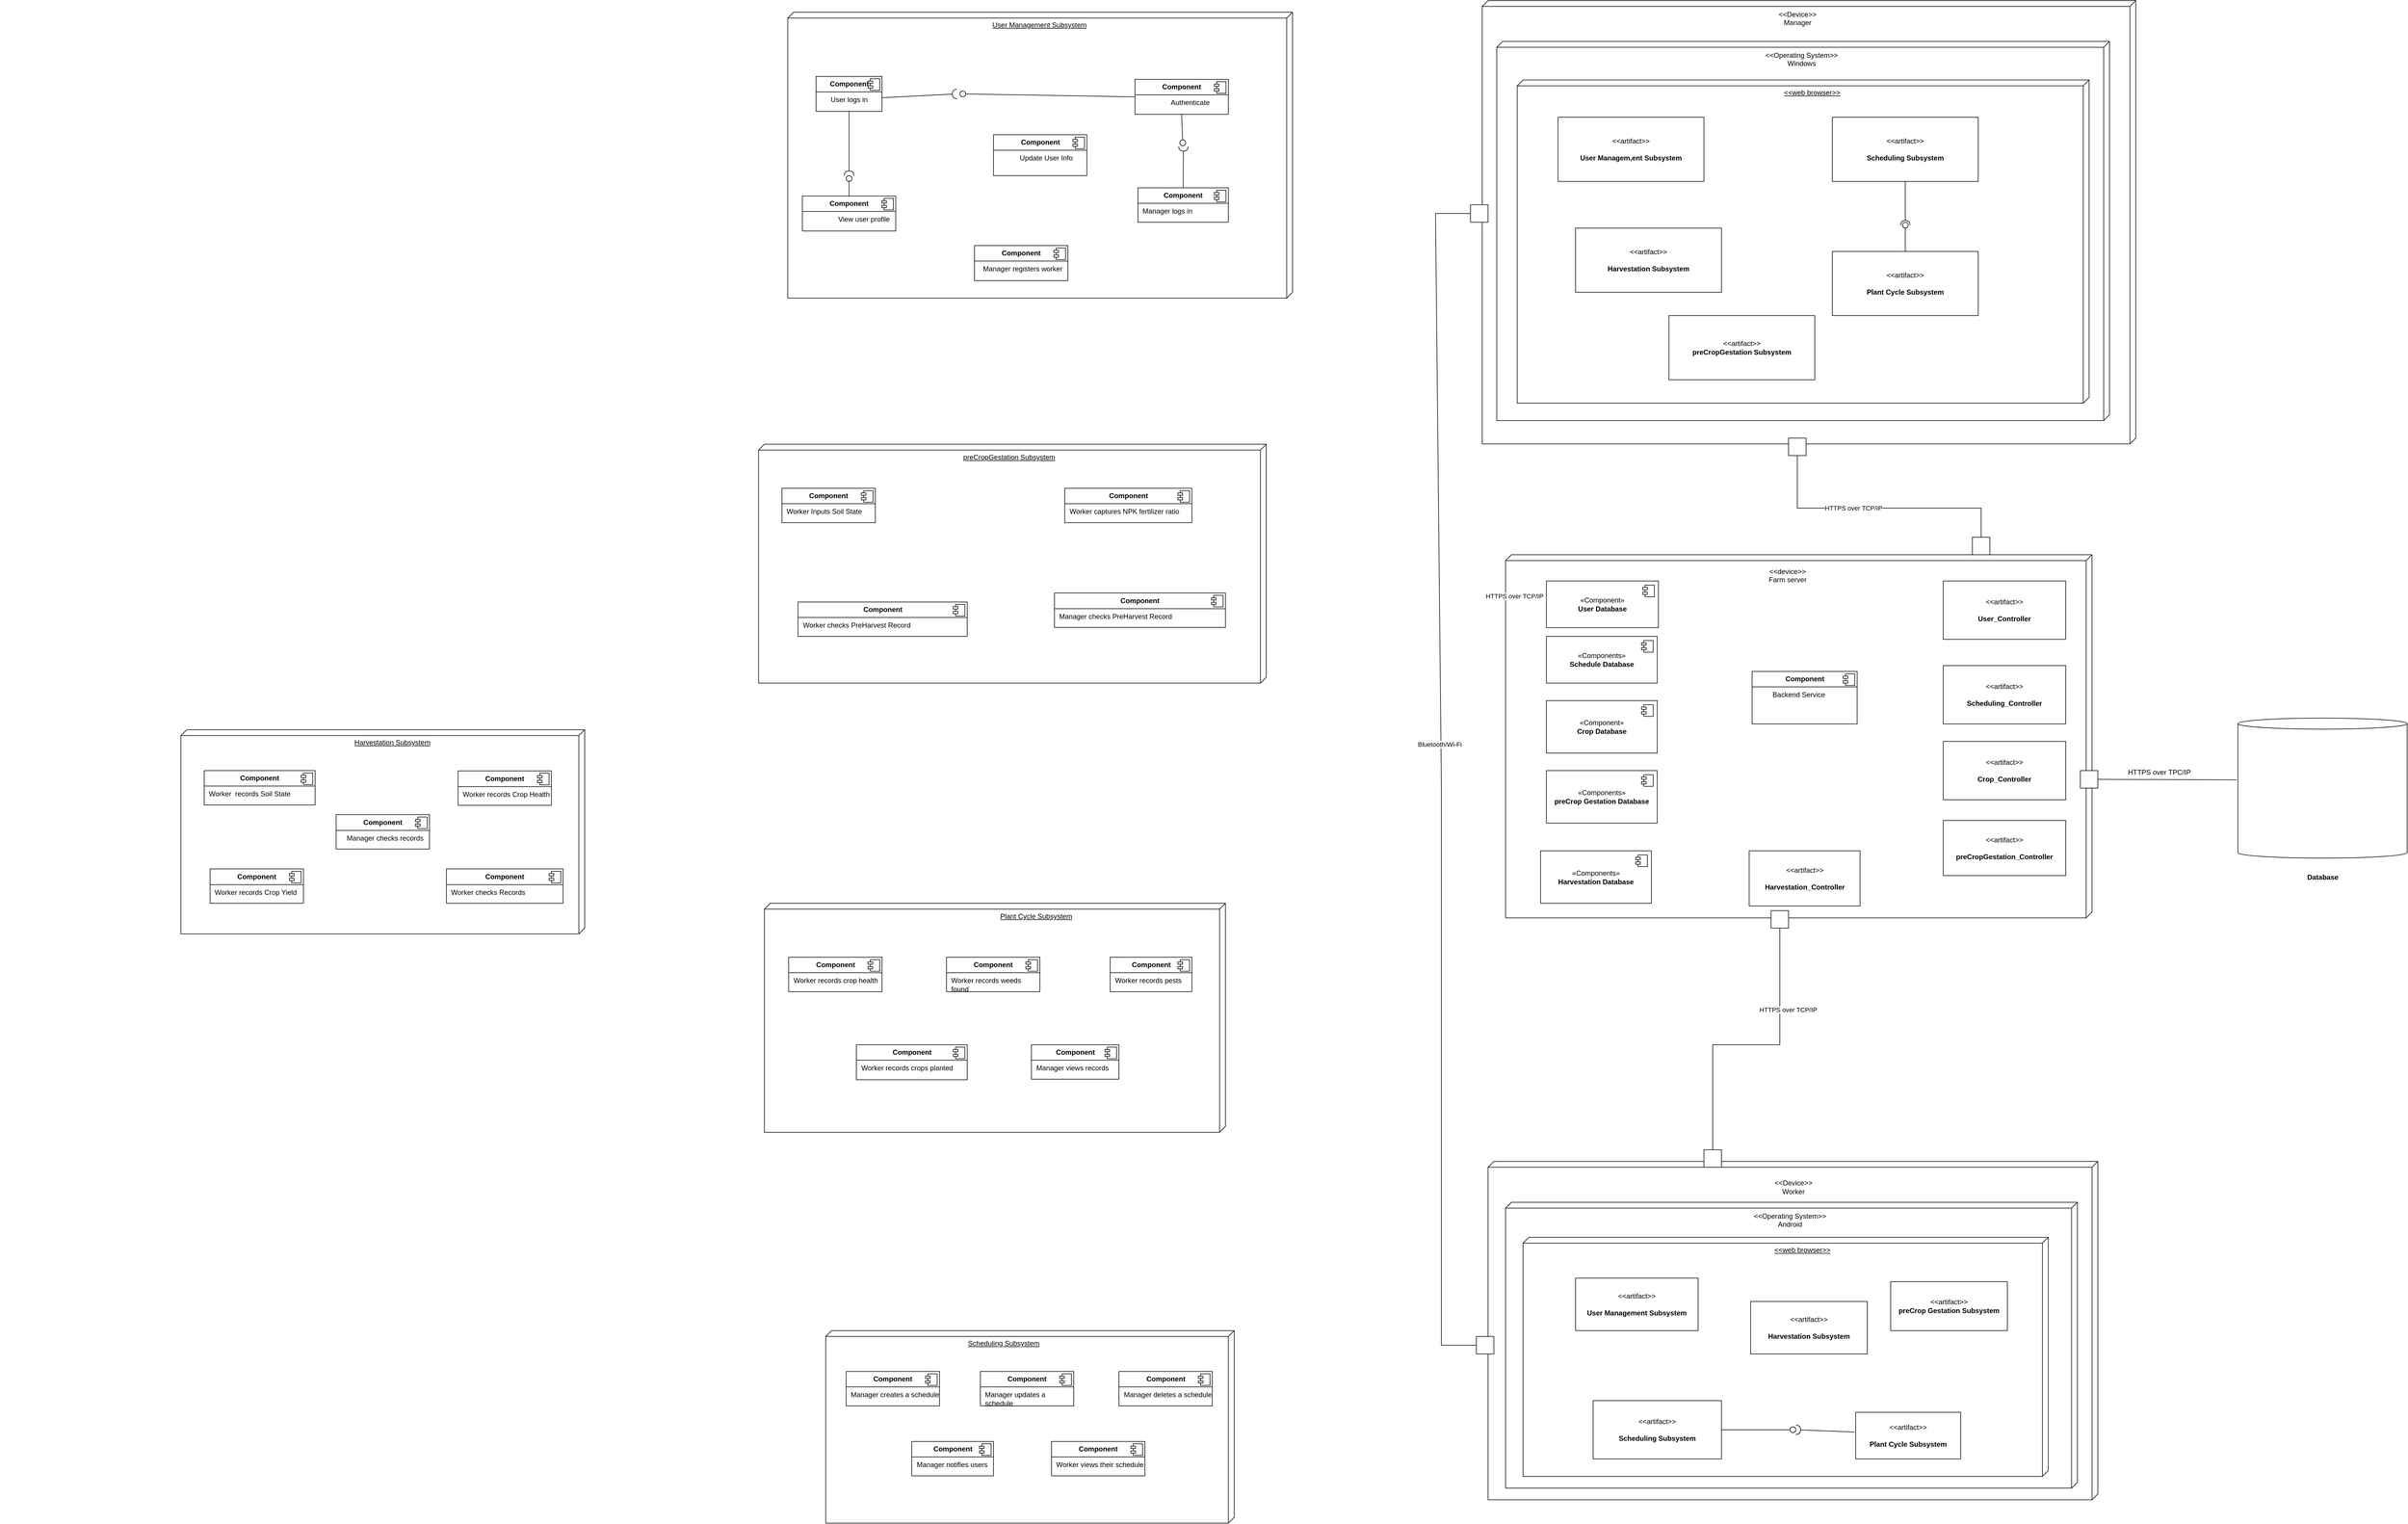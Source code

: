 <mxfile version="27.0.6">
  <diagram name="Page-1" id="8EAtuuFN8qFxOkvctxhg">
    <mxGraphModel dx="1723" dy="1732" grid="1" gridSize="10" guides="1" tooltips="1" connect="1" arrows="1" fold="1" page="1" pageScale="1" pageWidth="827" pageHeight="1169" math="0" shadow="0">
      <root>
        <mxCell id="0" />
        <mxCell id="1" parent="0" />
        <mxCell id="6KfqUc2jtIFRs5x4OwVa-10" value="" style="verticalAlign=top;align=left;spacingTop=8;spacingLeft=2;spacingRight=12;shape=cube;size=10;direction=south;fontStyle=4;html=1;whiteSpace=wrap;" parent="1" vertex="1">
          <mxGeometry x="2770" y="640" width="1005" height="622.5" as="geometry" />
        </mxCell>
        <mxCell id="6KfqUc2jtIFRs5x4OwVa-12" value="" style="verticalAlign=top;align=left;shape=cube;size=10;direction=south;fontStyle=0;html=1;boundedLbl=1;spacingLeft=5;whiteSpace=wrap;" parent="1" vertex="1">
          <mxGeometry x="2740" y="1680" width="1045" height="580" as="geometry" />
        </mxCell>
        <mxCell id="6KfqUc2jtIFRs5x4OwVa-13" value="&amp;lt;&amp;lt;Operating System&amp;gt;&amp;gt;&lt;div&gt;Android&lt;/div&gt;" style="verticalAlign=top;align=center;shape=cube;size=10;direction=south;html=1;boundedLbl=1;spacingLeft=5;whiteSpace=wrap;" parent="6KfqUc2jtIFRs5x4OwVa-12" vertex="1">
          <mxGeometry width="980" height="490" relative="1" as="geometry">
            <mxPoint x="30" y="70" as="offset" />
          </mxGeometry>
        </mxCell>
        <mxCell id="6KfqUc2jtIFRs5x4OwVa-14" value="&amp;lt;&amp;lt;Device&amp;gt;&amp;gt;&lt;div&gt;Worker&lt;/div&gt;" style="text;html=1;align=center;verticalAlign=middle;resizable=0;points=[];autosize=1;strokeColor=none;fillColor=none;" parent="6KfqUc2jtIFRs5x4OwVa-12" vertex="1">
          <mxGeometry x="477.5" y="24.167" width="90" height="40" as="geometry" />
        </mxCell>
        <mxCell id="OrcsEcIXb9L-_ybgIJPj-8" value="&lt;span style=&quot;white-space: pre;&quot;&gt;&#x9;&lt;/span&gt;&lt;span style=&quot;white-space: pre;&quot;&gt;&#x9;&lt;/span&gt;&lt;span style=&quot;white-space: pre;&quot;&gt;&#x9;&lt;/span&gt;&lt;span style=&quot;white-space: pre;&quot;&gt;&#x9;&lt;/span&gt;&lt;span style=&quot;white-space: pre;&quot;&gt;&#x9;&lt;/span&gt;&lt;span style=&quot;white-space: pre;&quot;&gt;&#x9;&lt;/span&gt;&lt;span style=&quot;white-space: pre;&quot;&gt;&#x9;&lt;/span&gt;&lt;span style=&quot;white-space: pre;&quot;&gt;&#x9;&lt;/span&gt;&lt;span style=&quot;white-space: pre;&quot;&gt;&#x9;&lt;/span&gt;&lt;span style=&quot;white-space: pre;&quot;&gt;&#x9;&lt;/span&gt;&lt;span style=&quot;white-space: pre;&quot;&gt;&#x9;&lt;/span&gt;&lt;span style=&quot;white-space: pre;&quot;&gt;&#x9;&lt;/span&gt;&lt;span style=&quot;white-space: pre;&quot;&gt;&#x9;&lt;/span&gt;&lt;span style=&quot;white-space: pre;&quot;&gt;&#x9;&lt;/span&gt;&lt;span style=&quot;white-space: pre;&quot;&gt;&#x9;&lt;/span&gt;&lt;span style=&quot;white-space: pre;&quot;&gt;&#x9;&lt;/span&gt;&amp;lt;&amp;lt;web browser&amp;gt;&amp;gt;" style="verticalAlign=top;align=left;spacingTop=8;spacingLeft=2;spacingRight=12;shape=cube;size=10;direction=south;fontStyle=4;html=1;whiteSpace=wrap;" parent="6KfqUc2jtIFRs5x4OwVa-12" vertex="1">
          <mxGeometry x="60" y="130" width="900" height="410" as="geometry" />
        </mxCell>
        <mxCell id="OrcsEcIXb9L-_ybgIJPj-9" value="&amp;lt;&amp;lt;artifact&amp;gt;&amp;gt;&lt;br&gt;&lt;br&gt;&lt;b&gt;User Management Subsystem&lt;/b&gt;" style="html=1;align=center;verticalAlign=middle;dashed=0;whiteSpace=wrap;" parent="6KfqUc2jtIFRs5x4OwVa-12" vertex="1">
          <mxGeometry x="150" y="200" width="210" height="90" as="geometry" />
        </mxCell>
        <mxCell id="OrcsEcIXb9L-_ybgIJPj-13" value="&amp;lt;&amp;lt;artifact&amp;gt;&amp;gt;&lt;br&gt;&lt;br&gt;&lt;b&gt;Plant Cycle Subsystem&lt;/b&gt;" style="html=1;align=center;verticalAlign=middle;dashed=0;whiteSpace=wrap;" parent="6KfqUc2jtIFRs5x4OwVa-12" vertex="1">
          <mxGeometry x="630" y="430" width="180" height="80" as="geometry" />
        </mxCell>
        <mxCell id="OrcsEcIXb9L-_ybgIJPj-14" value="&amp;lt;&amp;lt;artifact&amp;gt;&amp;gt;&lt;br&gt;&lt;br&gt;&lt;b&gt;Scheduling Subsystem&lt;/b&gt;" style="html=1;align=center;verticalAlign=middle;dashed=0;whiteSpace=wrap;" parent="6KfqUc2jtIFRs5x4OwVa-12" vertex="1">
          <mxGeometry x="180" y="410" width="220" height="100" as="geometry" />
        </mxCell>
        <mxCell id="oytD9x-hvFilYK9OB1zf-23" value="&amp;lt;&amp;lt;artifact&amp;gt;&amp;gt;&lt;br&gt;&lt;br&gt;&lt;b&gt;Harvestation Subsystem&lt;/b&gt;" style="html=1;align=center;verticalAlign=middle;dashed=0;whiteSpace=wrap;" parent="6KfqUc2jtIFRs5x4OwVa-12" vertex="1">
          <mxGeometry x="450" y="240" width="200" height="90" as="geometry" />
        </mxCell>
        <mxCell id="oytD9x-hvFilYK9OB1zf-24" value="&amp;lt;&amp;lt;artifact&amp;gt;&amp;gt;&lt;br&gt;&lt;b&gt;preCrop Gestation Subsystem&lt;/b&gt;" style="html=1;align=center;verticalAlign=middle;dashed=0;whiteSpace=wrap;" parent="6KfqUc2jtIFRs5x4OwVa-12" vertex="1">
          <mxGeometry x="690" y="206" width="200" height="84" as="geometry" />
        </mxCell>
        <mxCell id="oytD9x-hvFilYK9OB1zf-63" value="" style="ellipse;whiteSpace=wrap;html=1;align=center;aspect=fixed;fillColor=none;strokeColor=none;resizable=0;perimeter=centerPerimeter;rotatable=0;allowArrows=0;points=[];outlineConnect=1;" parent="6KfqUc2jtIFRs5x4OwVa-12" vertex="1">
          <mxGeometry x="517.5" y="455" width="10" height="10" as="geometry" />
        </mxCell>
        <mxCell id="oytD9x-hvFilYK9OB1zf-62" value="" style="rounded=0;orthogonalLoop=1;jettySize=auto;html=1;endArrow=oval;endFill=0;sketch=0;sourcePerimeterSpacing=0;targetPerimeterSpacing=0;endSize=10;exitX=1;exitY=0.5;exitDx=0;exitDy=0;entryX=0.788;entryY=0.664;entryDx=0;entryDy=0;entryPerimeter=0;" parent="6KfqUc2jtIFRs5x4OwVa-12" source="OrcsEcIXb9L-_ybgIJPj-14" target="oytD9x-hvFilYK9OB1zf-63" edge="1">
          <mxGeometry relative="1" as="geometry">
            <mxPoint x="470" y="315" as="sourcePoint" />
          </mxGeometry>
        </mxCell>
        <mxCell id="oytD9x-hvFilYK9OB1zf-61" value="" style="rounded=0;orthogonalLoop=1;jettySize=auto;html=1;endArrow=halfCircle;endFill=0;endSize=6;strokeWidth=1;sketch=0;exitX=-0.012;exitY=0.423;exitDx=0;exitDy=0;exitPerimeter=0;" parent="6KfqUc2jtIFRs5x4OwVa-12" source="OrcsEcIXb9L-_ybgIJPj-13" edge="1">
          <mxGeometry relative="1" as="geometry">
            <mxPoint x="677.5" y="470" as="sourcePoint" />
            <mxPoint x="527.5" y="460" as="targetPoint" />
            <Array as="points">
              <mxPoint x="527.5" y="460" />
            </Array>
          </mxGeometry>
        </mxCell>
        <mxCell id="6KfqUc2jtIFRs5x4OwVa-32" value="" style="verticalAlign=top;align=left;shape=cube;size=10;direction=south;fontStyle=0;html=1;boundedLbl=1;spacingLeft=5;whiteSpace=wrap;" parent="1" vertex="1">
          <mxGeometry x="2730" y="-310" width="1120" height="760" as="geometry" />
        </mxCell>
        <mxCell id="6KfqUc2jtIFRs5x4OwVa-33" value="&amp;lt;&amp;lt;Operating System&amp;gt;&amp;gt;&lt;div&gt;Windows&lt;/div&gt;" style="verticalAlign=top;align=center;shape=cube;size=10;direction=south;html=1;boundedLbl=1;spacingLeft=5;whiteSpace=wrap;" parent="6KfqUc2jtIFRs5x4OwVa-32" vertex="1">
          <mxGeometry width="1050" height="650" relative="1" as="geometry">
            <mxPoint x="25" y="70" as="offset" />
          </mxGeometry>
        </mxCell>
        <mxCell id="OrcsEcIXb9L-_ybgIJPj-2" value="&lt;span style=&quot;white-space: pre;&quot;&gt;&#x9;&lt;/span&gt;&lt;span style=&quot;white-space: pre;&quot;&gt;&#x9;&lt;/span&gt;&lt;span style=&quot;white-space: pre;&quot;&gt;&#x9;&lt;/span&gt;&lt;span style=&quot;white-space: pre;&quot;&gt;&#x9;&lt;/span&gt;&lt;span style=&quot;white-space: pre;&quot;&gt;&#x9;&lt;/span&gt;&lt;span style=&quot;white-space: pre;&quot;&gt;&#x9;&lt;/span&gt;&lt;span style=&quot;white-space: pre;&quot;&gt;&#x9;&lt;/span&gt;&lt;span style=&quot;white-space: pre;&quot;&gt;&#x9;&lt;/span&gt;&lt;span style=&quot;white-space: pre;&quot;&gt;&#x9;&lt;/span&gt;&lt;span style=&quot;white-space: pre;&quot;&gt;&#x9;&lt;/span&gt;&lt;span style=&quot;white-space: pre;&quot;&gt;&#x9;&lt;/span&gt;&lt;span style=&quot;white-space: pre;&quot;&gt;&#x9;&lt;/span&gt;&lt;span style=&quot;white-space: pre;&quot;&gt;&#x9;&lt;/span&gt;&lt;span style=&quot;white-space: pre;&quot;&gt;&#x9;&lt;/span&gt;&lt;span style=&quot;white-space: pre;&quot;&gt;&#x9;&lt;/span&gt;&lt;span style=&quot;white-space: pre;&quot;&gt;&#x9;&lt;/span&gt;&lt;span style=&quot;white-space: pre;&quot;&gt;&#x9;&lt;/span&gt;&amp;lt;&amp;lt;web browser&amp;gt;&amp;gt;" style="verticalAlign=top;align=left;spacingTop=8;spacingLeft=2;spacingRight=12;shape=cube;size=10;direction=south;fontStyle=4;html=1;whiteSpace=wrap;" parent="6KfqUc2jtIFRs5x4OwVa-32" vertex="1">
          <mxGeometry x="60" y="136.12" width="980" height="553.88" as="geometry" />
        </mxCell>
        <mxCell id="OrcsEcIXb9L-_ybgIJPj-1" value="&amp;lt;&amp;lt;artifact&amp;gt;&amp;gt;&lt;br&gt;&lt;br&gt;&lt;b&gt;User Managem,ent Subsystem&lt;/b&gt;" style="html=1;align=center;verticalAlign=middle;dashed=0;whiteSpace=wrap;" parent="6KfqUc2jtIFRs5x4OwVa-32" vertex="1">
          <mxGeometry x="130" y="200" width="250" height="110" as="geometry" />
        </mxCell>
        <mxCell id="OrcsEcIXb9L-_ybgIJPj-4" value="&amp;lt;&amp;lt;artifact&amp;gt;&amp;gt;&lt;br&gt;&lt;br&gt;&lt;b&gt;Scheduling Subsystem&lt;/b&gt;" style="html=1;align=center;verticalAlign=middle;dashed=0;whiteSpace=wrap;" parent="6KfqUc2jtIFRs5x4OwVa-32" vertex="1">
          <mxGeometry x="600" y="200" width="250" height="110" as="geometry" />
        </mxCell>
        <mxCell id="OrcsEcIXb9L-_ybgIJPj-5" value="&amp;lt;&amp;lt;artifact&amp;gt;&amp;gt;&lt;br&gt;&lt;br&gt;&lt;b&gt;Plant Cycle Subsystem&lt;/b&gt;" style="html=1;align=center;verticalAlign=middle;dashed=0;whiteSpace=wrap;" parent="6KfqUc2jtIFRs5x4OwVa-32" vertex="1">
          <mxGeometry x="600" y="430" width="250" height="110" as="geometry" />
        </mxCell>
        <mxCell id="OrcsEcIXb9L-_ybgIJPj-6" value="&amp;lt;&amp;lt;artifact&amp;gt;&amp;gt;&lt;br&gt;&lt;br&gt;&lt;b&gt;Harvestation Subsystem&lt;/b&gt;" style="html=1;align=center;verticalAlign=middle;dashed=0;whiteSpace=wrap;" parent="6KfqUc2jtIFRs5x4OwVa-32" vertex="1">
          <mxGeometry x="160" y="390" width="250" height="110" as="geometry" />
        </mxCell>
        <mxCell id="OrcsEcIXb9L-_ybgIJPj-7" value="&amp;lt;&amp;lt;artifact&amp;gt;&amp;gt;&lt;br&gt;&lt;b&gt;preCropGestation Subsystem&lt;/b&gt;" style="html=1;align=center;verticalAlign=middle;dashed=0;whiteSpace=wrap;" parent="6KfqUc2jtIFRs5x4OwVa-32" vertex="1">
          <mxGeometry x="320" y="540" width="250" height="110" as="geometry" />
        </mxCell>
        <mxCell id="6KfqUc2jtIFRs5x4OwVa-34" value="&amp;lt;&amp;lt;Device&amp;gt;&amp;gt;&lt;div&gt;Manager&lt;/div&gt;" style="text;html=1;align=center;" parent="6KfqUc2jtIFRs5x4OwVa-32" vertex="1">
          <mxGeometry x="20" y="10.0" width="1040" height="86.368" as="geometry" />
        </mxCell>
        <mxCell id="6KfqUc2jtIFRs5x4OwVa-49" value="Database" style="text;align=center;fontStyle=1;verticalAlign=middle;spacingLeft=3;spacingRight=3;strokeColor=none;rotatable=0;points=[[0,0.5],[1,0.5]];portConstraint=eastwest;html=1;" parent="1" vertex="1">
          <mxGeometry x="4130" y="1179.5" width="80" height="26" as="geometry" />
        </mxCell>
        <mxCell id="6KfqUc2jtIFRs5x4OwVa-50" value="&amp;lt;&amp;lt;device&amp;gt;&amp;gt;&lt;div&gt;Farm server&lt;/div&gt;" style="text;strokeColor=none;fillColor=none;align=center;verticalAlign=top;spacingLeft=4;spacingRight=4;overflow=hidden;rotatable=0;points=[[0,0.5],[1,0.5]];portConstraint=eastwest;whiteSpace=wrap;html=1;" parent="1" vertex="1">
          <mxGeometry x="3195.5" y="654.5" width="115" height="42" as="geometry" />
        </mxCell>
        <mxCell id="6KfqUc2jtIFRs5x4OwVa-87" value="«Components»&lt;br&gt;&lt;b&gt;Schedule Database&lt;/b&gt;" style="html=1;dropTarget=0;whiteSpace=wrap;" parent="1" vertex="1">
          <mxGeometry x="2840" y="780" width="190" height="80" as="geometry" />
        </mxCell>
        <mxCell id="6KfqUc2jtIFRs5x4OwVa-88" value="" style="shape=module;jettyWidth=8;jettyHeight=4;" parent="6KfqUc2jtIFRs5x4OwVa-87" vertex="1">
          <mxGeometry x="1" width="20" height="20" relative="1" as="geometry">
            <mxPoint x="-27" y="7" as="offset" />
          </mxGeometry>
        </mxCell>
        <mxCell id="6KfqUc2jtIFRs5x4OwVa-89" value="«Component»&lt;br&gt;&lt;b&gt;User Database&lt;/b&gt;" style="html=1;dropTarget=0;whiteSpace=wrap;" parent="1" vertex="1">
          <mxGeometry x="2840" y="685" width="192" height="80" as="geometry" />
        </mxCell>
        <mxCell id="6KfqUc2jtIFRs5x4OwVa-90" value="" style="shape=module;jettyWidth=8;jettyHeight=4;" parent="6KfqUc2jtIFRs5x4OwVa-89" vertex="1">
          <mxGeometry x="1" width="20" height="20" relative="1" as="geometry">
            <mxPoint x="-27" y="7" as="offset" />
          </mxGeometry>
        </mxCell>
        <mxCell id="6KfqUc2jtIFRs5x4OwVa-91" value="«Component»&lt;br&gt;&lt;b&gt;Crop Database&lt;/b&gt;" style="html=1;dropTarget=0;whiteSpace=wrap;" parent="1" vertex="1">
          <mxGeometry x="2840" y="890" width="190" height="90" as="geometry" />
        </mxCell>
        <mxCell id="6KfqUc2jtIFRs5x4OwVa-92" value="" style="shape=module;jettyWidth=8;jettyHeight=4;" parent="6KfqUc2jtIFRs5x4OwVa-91" vertex="1">
          <mxGeometry x="1" width="20" height="20" relative="1" as="geometry">
            <mxPoint x="-27" y="7" as="offset" />
          </mxGeometry>
        </mxCell>
        <mxCell id="6KfqUc2jtIFRs5x4OwVa-93" value="«Components»&lt;div&gt;&lt;b&gt;preCrop Gestation Database&lt;/b&gt;&lt;/div&gt;" style="html=1;dropTarget=0;whiteSpace=wrap;" parent="1" vertex="1">
          <mxGeometry x="2840" y="1010" width="190" height="90" as="geometry" />
        </mxCell>
        <mxCell id="6KfqUc2jtIFRs5x4OwVa-94" value="" style="shape=module;jettyWidth=8;jettyHeight=4;" parent="6KfqUc2jtIFRs5x4OwVa-93" vertex="1">
          <mxGeometry x="1" width="20" height="20" relative="1" as="geometry">
            <mxPoint x="-27" y="7" as="offset" />
          </mxGeometry>
        </mxCell>
        <mxCell id="6KfqUc2jtIFRs5x4OwVa-102" value="" style="ellipse;whiteSpace=wrap;html=1;align=center;aspect=fixed;fillColor=none;strokeColor=none;resizable=0;perimeter=centerPerimeter;rotatable=0;allowArrows=0;points=[];outlineConnect=1;" parent="1" vertex="1">
          <mxGeometry x="2376" y="480" width="10" height="10" as="geometry" />
        </mxCell>
        <mxCell id="6KfqUc2jtIFRs5x4OwVa-103" value="" style="ellipse;whiteSpace=wrap;html=1;align=center;aspect=fixed;fillColor=none;strokeColor=none;resizable=0;perimeter=centerPerimeter;rotatable=0;allowArrows=0;points=[];outlineConnect=1;" parent="1" vertex="1">
          <mxGeometry x="1982" y="696.5" width="10" height="10" as="geometry" />
        </mxCell>
        <mxCell id="6KfqUc2jtIFRs5x4OwVa-104" value="" style="ellipse;whiteSpace=wrap;html=1;align=center;aspect=fixed;fillColor=none;strokeColor=none;resizable=0;perimeter=centerPerimeter;rotatable=0;allowArrows=0;points=[];outlineConnect=1;" parent="1" vertex="1">
          <mxGeometry x="1997" y="876.5" width="10" height="10" as="geometry" />
        </mxCell>
        <mxCell id="6KfqUc2jtIFRs5x4OwVa-105" value="" style="ellipse;whiteSpace=wrap;html=1;align=center;aspect=fixed;fillColor=none;strokeColor=none;resizable=0;perimeter=centerPerimeter;rotatable=0;allowArrows=0;points=[];outlineConnect=1;" parent="1" vertex="1">
          <mxGeometry x="2067" y="876.5" width="10" height="10" as="geometry" />
        </mxCell>
        <mxCell id="6KfqUc2jtIFRs5x4OwVa-108" value="" style="ellipse;whiteSpace=wrap;html=1;align=center;aspect=fixed;fillColor=none;strokeColor=none;resizable=0;perimeter=centerPerimeter;rotatable=0;allowArrows=0;points=[];outlineConnect=1;" parent="1" vertex="1">
          <mxGeometry x="2165" y="730" width="10" height="10" as="geometry" />
        </mxCell>
        <mxCell id="6KfqUc2jtIFRs5x4OwVa-113" value="" style="ellipse;whiteSpace=wrap;html=1;align=center;aspect=fixed;fillColor=none;strokeColor=none;resizable=0;perimeter=centerPerimeter;rotatable=0;allowArrows=0;points=[];outlineConnect=1;" parent="1" vertex="1">
          <mxGeometry x="2195" y="910" width="10" height="10" as="geometry" />
        </mxCell>
        <mxCell id="6KfqUc2jtIFRs5x4OwVa-114" value="" style="ellipse;whiteSpace=wrap;html=1;align=center;aspect=fixed;fillColor=none;strokeColor=none;resizable=0;perimeter=centerPerimeter;rotatable=0;allowArrows=0;points=[];outlineConnect=1;" parent="1" vertex="1">
          <mxGeometry x="2195" y="840" width="10" height="10" as="geometry" />
        </mxCell>
        <mxCell id="6KfqUc2jtIFRs5x4OwVa-115" value="" style="ellipse;whiteSpace=wrap;html=1;align=center;aspect=fixed;fillColor=none;strokeColor=none;resizable=0;perimeter=centerPerimeter;rotatable=0;allowArrows=0;points=[];outlineConnect=1;" parent="1" vertex="1">
          <mxGeometry x="2285" y="880" width="10" height="10" as="geometry" />
        </mxCell>
        <mxCell id="6KfqUc2jtIFRs5x4OwVa-116" value="" style="ellipse;whiteSpace=wrap;html=1;align=center;aspect=fixed;fillColor=none;strokeColor=none;resizable=0;perimeter=centerPerimeter;rotatable=0;allowArrows=0;points=[];outlineConnect=1;" parent="1" vertex="1">
          <mxGeometry x="2485" y="870" width="10" height="10" as="geometry" />
        </mxCell>
        <mxCell id="6KfqUc2jtIFRs5x4OwVa-132" value="" style="ellipse;whiteSpace=wrap;html=1;align=center;aspect=fixed;fillColor=none;strokeColor=none;resizable=0;perimeter=centerPerimeter;rotatable=0;allowArrows=0;points=[];outlineConnect=1;" parent="1" vertex="1">
          <mxGeometry x="190" y="930" width="10" height="10" as="geometry" />
        </mxCell>
        <mxCell id="6KfqUc2jtIFRs5x4OwVa-138" value="" style="ellipse;whiteSpace=wrap;html=1;align=center;aspect=fixed;fillColor=none;strokeColor=none;resizable=0;perimeter=centerPerimeter;rotatable=0;allowArrows=0;points=[];outlineConnect=1;" parent="1" vertex="1">
          <mxGeometry x="1500" y="404" width="10" height="10" as="geometry" />
        </mxCell>
        <mxCell id="6KfqUc2jtIFRs5x4OwVa-149" value="" style="ellipse;whiteSpace=wrap;html=1;align=center;aspect=fixed;fillColor=none;strokeColor=none;resizable=0;perimeter=centerPerimeter;rotatable=0;allowArrows=0;points=[];outlineConnect=1;" parent="1" vertex="1">
          <mxGeometry x="955" y="930" width="10" height="10" as="geometry" />
        </mxCell>
        <mxCell id="6KfqUc2jtIFRs5x4OwVa-11" value="" style="shape=cylinder3;whiteSpace=wrap;html=1;boundedLbl=1;backgroundOutline=1;size=9.474;" parent="1" vertex="1">
          <mxGeometry x="4025" y="920" width="290" height="240" as="geometry" />
        </mxCell>
        <mxCell id="OrcsEcIXb9L-_ybgIJPj-17" value="&amp;lt;&amp;lt;artifact&amp;gt;&amp;gt;&lt;br&gt;&lt;br&gt;&lt;b&gt;User_Controller&lt;/b&gt;" style="html=1;align=center;verticalAlign=middle;dashed=0;whiteSpace=wrap;" parent="1" vertex="1">
          <mxGeometry x="3520" y="685" width="210" height="100" as="geometry" />
        </mxCell>
        <mxCell id="OrcsEcIXb9L-_ybgIJPj-18" value="&amp;lt;&amp;lt;artifact&amp;gt;&amp;gt;&lt;br&gt;&lt;br&gt;&lt;b&gt;Scheduling_Controller&lt;/b&gt;" style="html=1;align=center;verticalAlign=middle;dashed=0;whiteSpace=wrap;" parent="1" vertex="1">
          <mxGeometry x="3520" y="830" width="210" height="100" as="geometry" />
        </mxCell>
        <mxCell id="OrcsEcIXb9L-_ybgIJPj-23" value="&lt;p style=&quot;margin:0px;margin-top:6px;text-align:center;&quot;&gt;&lt;b&gt;Component&lt;/b&gt;&lt;/p&gt;&lt;hr size=&quot;1&quot; style=&quot;border-style:solid;&quot;&gt;&lt;p style=&quot;margin:0px;margin-left:8px;&quot;&gt;&lt;span style=&quot;white-space: pre;&quot;&gt;&#x9;&lt;/span&gt;Backend Service&lt;/p&gt;" style="align=left;overflow=fill;html=1;dropTarget=0;whiteSpace=wrap;" parent="1" vertex="1">
          <mxGeometry x="3192.5" y="840" width="180" height="90" as="geometry" />
        </mxCell>
        <mxCell id="OrcsEcIXb9L-_ybgIJPj-24" value="" style="shape=component;jettyWidth=8;jettyHeight=4;" parent="OrcsEcIXb9L-_ybgIJPj-23" vertex="1">
          <mxGeometry x="1" width="20" height="20" relative="1" as="geometry">
            <mxPoint x="-24" y="4" as="offset" />
          </mxGeometry>
        </mxCell>
        <mxCell id="OrcsEcIXb9L-_ybgIJPj-25" value="&lt;span style=&quot;white-space: pre;&quot;&gt;&#x9;&lt;/span&gt;&lt;span style=&quot;white-space: pre;&quot;&gt;&#x9;&lt;/span&gt;&lt;span style=&quot;white-space: pre;&quot;&gt;&#x9;&lt;/span&gt;&lt;span style=&quot;white-space: pre;&quot;&gt;&#x9;&lt;/span&gt;&lt;span style=&quot;white-space: pre;&quot;&gt;&#x9;&lt;/span&gt;&lt;span style=&quot;white-space: pre;&quot;&gt;&#x9;&lt;/span&gt;&lt;span style=&quot;white-space: pre;&quot;&gt;&#x9;&lt;/span&gt;&lt;span style=&quot;white-space: pre;&quot;&gt;&#x9;&lt;span style=&quot;white-space: pre;&quot;&gt;&#x9;&lt;span style=&quot;white-space: pre;&quot;&gt;&#x9;&lt;/span&gt;&lt;span style=&quot;white-space: pre;&quot;&gt;&#x9;&lt;/span&gt;&lt;span style=&quot;white-space: pre;&quot;&gt;&#x9;&lt;/span&gt;&lt;span style=&quot;white-space: pre;&quot;&gt;&#x9;&lt;/span&gt;&lt;/span&gt;U&lt;/span&gt;ser Management Subsystem" style="verticalAlign=top;align=left;spacingTop=8;spacingLeft=2;spacingRight=12;shape=cube;size=10;direction=south;fontStyle=4;html=1;whiteSpace=wrap;" parent="1" vertex="1">
          <mxGeometry x="1540" y="-290" width="865" height="490" as="geometry" />
        </mxCell>
        <mxCell id="OrcsEcIXb9L-_ybgIJPj-27" value="&lt;p style=&quot;margin:0px;margin-top:6px;text-align:center;&quot;&gt;&lt;b&gt;Component&lt;/b&gt;&lt;/p&gt;&lt;hr size=&quot;1&quot; style=&quot;border-style:solid;&quot;&gt;&lt;p style=&quot;margin:0px;margin-left:8px;&quot;&gt;&lt;span style=&quot;white-space: pre;&quot;&gt;     U&lt;/span&gt;ser logs in&lt;/p&gt;" style="align=left;overflow=fill;html=1;dropTarget=0;whiteSpace=wrap;" parent="1" vertex="1">
          <mxGeometry x="1588.5" y="-180" width="113" height="60" as="geometry" />
        </mxCell>
        <mxCell id="OrcsEcIXb9L-_ybgIJPj-28" value="" style="shape=component;jettyWidth=8;jettyHeight=4;" parent="OrcsEcIXb9L-_ybgIJPj-27" vertex="1">
          <mxGeometry x="1" width="20" height="20" relative="1" as="geometry">
            <mxPoint x="-24" y="4" as="offset" />
          </mxGeometry>
        </mxCell>
        <mxCell id="OrcsEcIXb9L-_ybgIJPj-29" value="&lt;p style=&quot;margin:0px;margin-top:6px;text-align:center;&quot;&gt;&lt;b&gt;Component&lt;/b&gt;&lt;/p&gt;&lt;hr size=&quot;1&quot; style=&quot;border-style:solid;&quot;&gt;&lt;p style=&quot;margin:0px;margin-left:8px;&quot;&gt;&lt;span style=&quot;white-space: pre;&quot;&gt;&#x9;&lt;span style=&quot;white-space: pre;&quot;&gt;&#x9;&lt;/span&gt;&lt;/span&gt;Authenticate&lt;/p&gt;" style="align=left;overflow=fill;html=1;dropTarget=0;whiteSpace=wrap;" parent="1" vertex="1">
          <mxGeometry x="2135" y="-175" width="160" height="60" as="geometry" />
        </mxCell>
        <mxCell id="OrcsEcIXb9L-_ybgIJPj-30" value="" style="shape=component;jettyWidth=8;jettyHeight=4;" parent="OrcsEcIXb9L-_ybgIJPj-29" vertex="1">
          <mxGeometry x="1" width="20" height="20" relative="1" as="geometry">
            <mxPoint x="-24" y="4" as="offset" />
          </mxGeometry>
        </mxCell>
        <mxCell id="OrcsEcIXb9L-_ybgIJPj-31" value="&lt;p style=&quot;margin:0px;margin-top:6px;text-align:center;&quot;&gt;&lt;b&gt;Component&lt;/b&gt;&lt;/p&gt;&lt;hr size=&quot;1&quot; style=&quot;border-style:solid;&quot;&gt;&lt;p style=&quot;margin:0px;margin-left:8px;&quot;&gt;&lt;span style=&quot;white-space: pre;&quot;&gt;&#x9;   Update User Info&lt;/span&gt;&lt;/p&gt;" style="align=left;overflow=fill;html=1;dropTarget=0;whiteSpace=wrap;" parent="1" vertex="1">
          <mxGeometry x="1892.5" y="-80" width="160" height="70" as="geometry" />
        </mxCell>
        <mxCell id="OrcsEcIXb9L-_ybgIJPj-32" value="" style="shape=component;jettyWidth=8;jettyHeight=4;" parent="OrcsEcIXb9L-_ybgIJPj-31" vertex="1">
          <mxGeometry x="1" width="20" height="20" relative="1" as="geometry">
            <mxPoint x="-24" y="4" as="offset" />
          </mxGeometry>
        </mxCell>
        <mxCell id="OrcsEcIXb9L-_ybgIJPj-33" value="&lt;p style=&quot;margin:0px;margin-top:6px;text-align:center;&quot;&gt;&lt;b&gt;Component&lt;/b&gt;&lt;/p&gt;&lt;hr size=&quot;1&quot; style=&quot;border-style:solid;&quot;&gt;&lt;p style=&quot;margin:0px;margin-left:8px;&quot;&gt;&amp;nbsp; Manager registers worker&lt;/p&gt;" style="align=left;overflow=fill;html=1;dropTarget=0;whiteSpace=wrap;" parent="1" vertex="1">
          <mxGeometry x="1860" y="110" width="160" height="60" as="geometry" />
        </mxCell>
        <mxCell id="OrcsEcIXb9L-_ybgIJPj-34" value="" style="shape=component;jettyWidth=8;jettyHeight=4;" parent="OrcsEcIXb9L-_ybgIJPj-33" vertex="1">
          <mxGeometry x="1" width="20" height="20" relative="1" as="geometry">
            <mxPoint x="-24" y="4" as="offset" />
          </mxGeometry>
        </mxCell>
        <mxCell id="OrcsEcIXb9L-_ybgIJPj-37" value="&lt;span style=&quot;white-space: pre;&quot;&gt;&#x9;&lt;/span&gt;&lt;span style=&quot;white-space: pre;&quot;&gt;&#x9;&lt;/span&gt;&lt;span style=&quot;white-space: pre;&quot;&gt;&#x9;&lt;/span&gt;&lt;span style=&quot;white-space: pre;&quot;&gt;&#x9;&lt;/span&gt;&lt;span style=&quot;white-space: pre;&quot;&gt;&#x9;&lt;/span&gt;&lt;span style=&quot;white-space: pre;&quot;&gt;&#x9;&lt;/span&gt;&lt;span style=&quot;white-space: pre;&quot;&gt;&#x9;&lt;/span&gt;&lt;span style=&quot;white-space: pre;&quot;&gt;&#x9;&lt;/span&gt;&lt;span style=&quot;white-space: pre;&quot;&gt;&#x9;&lt;/span&gt;Scheduling Subsystem" style="verticalAlign=top;align=left;spacingTop=8;spacingLeft=2;spacingRight=12;shape=cube;size=10;direction=south;fontStyle=4;html=1;whiteSpace=wrap;" parent="1" vertex="1">
          <mxGeometry x="1605" y="1970" width="700" height="330" as="geometry" />
        </mxCell>
        <mxCell id="OrcsEcIXb9L-_ybgIJPj-38" value="&lt;p style=&quot;margin:0px;margin-top:6px;text-align:center;&quot;&gt;&lt;b&gt;Component&lt;/b&gt;&lt;/p&gt;&lt;hr size=&quot;1&quot; style=&quot;border-style:solid;&quot;&gt;&lt;p style=&quot;margin:0px;margin-left:8px;&quot;&gt;Manager creates a schedule&lt;/p&gt;" style="align=left;overflow=fill;html=1;dropTarget=0;whiteSpace=wrap;" parent="1" vertex="1">
          <mxGeometry x="1640" y="2040" width="160" height="59" as="geometry" />
        </mxCell>
        <mxCell id="OrcsEcIXb9L-_ybgIJPj-39" value="" style="shape=component;jettyWidth=8;jettyHeight=4;" parent="OrcsEcIXb9L-_ybgIJPj-38" vertex="1">
          <mxGeometry x="1" width="20" height="20" relative="1" as="geometry">
            <mxPoint x="-24" y="4" as="offset" />
          </mxGeometry>
        </mxCell>
        <mxCell id="OrcsEcIXb9L-_ybgIJPj-40" value="&lt;p style=&quot;margin:0px;margin-top:6px;text-align:center;&quot;&gt;&lt;b&gt;Component&lt;/b&gt;&lt;/p&gt;&lt;hr size=&quot;1&quot; style=&quot;border-style:solid;&quot;&gt;&lt;p style=&quot;margin:0px;margin-left:8px;&quot;&gt;Manager updates a schedule&lt;/p&gt;" style="align=left;overflow=fill;html=1;dropTarget=0;whiteSpace=wrap;" parent="1" vertex="1">
          <mxGeometry x="1870" y="2040" width="160" height="59" as="geometry" />
        </mxCell>
        <mxCell id="OrcsEcIXb9L-_ybgIJPj-41" value="" style="shape=component;jettyWidth=8;jettyHeight=4;" parent="OrcsEcIXb9L-_ybgIJPj-40" vertex="1">
          <mxGeometry x="1" width="20" height="20" relative="1" as="geometry">
            <mxPoint x="-24" y="4" as="offset" />
          </mxGeometry>
        </mxCell>
        <mxCell id="OrcsEcIXb9L-_ybgIJPj-42" value="&lt;p style=&quot;margin:0px;margin-top:6px;text-align:center;&quot;&gt;&lt;b&gt;Component&lt;/b&gt;&lt;/p&gt;&lt;hr size=&quot;1&quot; style=&quot;border-style:solid;&quot;&gt;&lt;p style=&quot;margin:0px;margin-left:8px;&quot;&gt;Manager deletes a schedule&lt;/p&gt;" style="align=left;overflow=fill;html=1;dropTarget=0;whiteSpace=wrap;" parent="1" vertex="1">
          <mxGeometry x="2107.5" y="2040" width="160" height="59" as="geometry" />
        </mxCell>
        <mxCell id="OrcsEcIXb9L-_ybgIJPj-43" value="" style="shape=component;jettyWidth=8;jettyHeight=4;" parent="OrcsEcIXb9L-_ybgIJPj-42" vertex="1">
          <mxGeometry x="1" width="20" height="20" relative="1" as="geometry">
            <mxPoint x="-24" y="4" as="offset" />
          </mxGeometry>
        </mxCell>
        <mxCell id="OrcsEcIXb9L-_ybgIJPj-44" value="&lt;p style=&quot;margin:0px;margin-top:6px;text-align:center;&quot;&gt;&lt;b&gt;Component&lt;/b&gt;&lt;/p&gt;&lt;hr size=&quot;1&quot; style=&quot;border-style:solid;&quot;&gt;&lt;p style=&quot;margin:0px;margin-left:8px;&quot;&gt;Manager notifies users&lt;/p&gt;" style="align=left;overflow=fill;html=1;dropTarget=0;whiteSpace=wrap;" parent="1" vertex="1">
          <mxGeometry x="1752.5" y="2160" width="140" height="59" as="geometry" />
        </mxCell>
        <mxCell id="OrcsEcIXb9L-_ybgIJPj-45" value="" style="shape=component;jettyWidth=8;jettyHeight=4;" parent="OrcsEcIXb9L-_ybgIJPj-44" vertex="1">
          <mxGeometry x="1" width="20" height="20" relative="1" as="geometry">
            <mxPoint x="-24" y="4" as="offset" />
          </mxGeometry>
        </mxCell>
        <mxCell id="OrcsEcIXb9L-_ybgIJPj-46" value="&lt;p style=&quot;margin:0px;margin-top:6px;text-align:center;&quot;&gt;&lt;b&gt;Component&lt;/b&gt;&lt;/p&gt;&lt;hr size=&quot;1&quot; style=&quot;border-style:solid;&quot;&gt;&lt;p style=&quot;margin:0px;margin-left:8px;&quot;&gt;Worker views their schedule&lt;/p&gt;" style="align=left;overflow=fill;html=1;dropTarget=0;whiteSpace=wrap;" parent="1" vertex="1">
          <mxGeometry x="1992" y="2160" width="160" height="59" as="geometry" />
        </mxCell>
        <mxCell id="OrcsEcIXb9L-_ybgIJPj-47" value="" style="shape=component;jettyWidth=8;jettyHeight=4;" parent="OrcsEcIXb9L-_ybgIJPj-46" vertex="1">
          <mxGeometry x="1" width="20" height="20" relative="1" as="geometry">
            <mxPoint x="-24" y="4" as="offset" />
          </mxGeometry>
        </mxCell>
        <mxCell id="OrcsEcIXb9L-_ybgIJPj-48" value="&lt;p style=&quot;margin:0px;margin-top:6px;text-align:center;&quot;&gt;&lt;b&gt;Component&lt;/b&gt;&lt;/p&gt;&lt;hr size=&quot;1&quot; style=&quot;border-style:solid;&quot;&gt;&lt;p style=&quot;margin:0px;margin-left:8px;&quot;&gt;Manager logs in&lt;/p&gt;" style="align=left;overflow=fill;html=1;dropTarget=0;whiteSpace=wrap;" parent="1" vertex="1">
          <mxGeometry x="2140" y="11" width="155" height="59" as="geometry" />
        </mxCell>
        <mxCell id="OrcsEcIXb9L-_ybgIJPj-49" value="" style="shape=component;jettyWidth=8;jettyHeight=4;" parent="OrcsEcIXb9L-_ybgIJPj-48" vertex="1">
          <mxGeometry x="1" width="20" height="20" relative="1" as="geometry">
            <mxPoint x="-24" y="4" as="offset" />
          </mxGeometry>
        </mxCell>
        <mxCell id="OrcsEcIXb9L-_ybgIJPj-50" value="&lt;span style=&quot;white-space: pre;&quot;&gt;&#x9;&lt;/span&gt;&lt;span style=&quot;white-space: pre;&quot;&gt;&#x9;&lt;/span&gt;&lt;span style=&quot;white-space: pre;&quot;&gt;&#x9;&lt;/span&gt;&lt;span style=&quot;white-space: pre;&quot;&gt;&#x9;&lt;/span&gt;&lt;span style=&quot;white-space: pre;&quot;&gt;&#x9;&lt;/span&gt;&lt;span style=&quot;white-space: pre;&quot;&gt;&#x9;&lt;/span&gt;&lt;span style=&quot;white-space: pre;&quot;&gt;&#x9;&lt;/span&gt;&lt;span style=&quot;white-space: pre;&quot;&gt;&#x9;&lt;/span&gt;&lt;span style=&quot;white-space: pre;&quot;&gt;&#x9;&lt;span style=&quot;white-space: pre;&quot;&gt;&#x9;&lt;/span&gt;&lt;span style=&quot;white-space: pre;&quot;&gt;&#x9;&lt;/span&gt;&lt;span style=&quot;white-space: pre;&quot;&gt;&#x9;&lt;/span&gt;&lt;span style=&quot;white-space: pre;&quot;&gt;&#x9;&lt;/span&gt;&lt;span style=&quot;white-space: pre;&quot;&gt;&#x9;&lt;/span&gt;&lt;span style=&quot;white-space: pre;&quot;&gt;&#x9;&lt;/span&gt;&lt;/span&gt;Plant Cycle Subsystem" style="verticalAlign=top;align=left;spacingTop=8;spacingLeft=2;spacingRight=12;shape=cube;size=10;direction=south;fontStyle=4;html=1;whiteSpace=wrap;" parent="1" vertex="1">
          <mxGeometry x="1500" y="1237.5" width="790" height="392.5" as="geometry" />
        </mxCell>
        <mxCell id="OrcsEcIXb9L-_ybgIJPj-53" value="&lt;p style=&quot;margin:0px;margin-top:6px;text-align:center;&quot;&gt;&lt;b&gt;Component&lt;/b&gt;&lt;/p&gt;&lt;hr size=&quot;1&quot; style=&quot;border-style:solid;&quot;&gt;&lt;p style=&quot;margin:0px;margin-left:8px;&quot;&gt;Worker records crops planted&lt;/p&gt;" style="align=left;overflow=fill;html=1;dropTarget=0;whiteSpace=wrap;" parent="1" vertex="1">
          <mxGeometry x="1657.5" y="1480" width="190" height="60" as="geometry" />
        </mxCell>
        <mxCell id="OrcsEcIXb9L-_ybgIJPj-54" value="" style="shape=component;jettyWidth=8;jettyHeight=4;" parent="OrcsEcIXb9L-_ybgIJPj-53" vertex="1">
          <mxGeometry x="1" width="20" height="20" relative="1" as="geometry">
            <mxPoint x="-24" y="4" as="offset" />
          </mxGeometry>
        </mxCell>
        <mxCell id="OrcsEcIXb9L-_ybgIJPj-55" value="&lt;p style=&quot;margin:0px;margin-top:6px;text-align:center;&quot;&gt;&lt;b&gt;Component&lt;/b&gt;&lt;/p&gt;&lt;hr size=&quot;1&quot; style=&quot;border-style:solid;&quot;&gt;&lt;p style=&quot;margin:0px;margin-left:8px;&quot;&gt;Worker records pests&lt;/p&gt;&lt;p style=&quot;margin:0px;margin-left:8px;&quot;&gt;&lt;br&gt;&lt;/p&gt;" style="align=left;overflow=fill;html=1;dropTarget=0;whiteSpace=wrap;" parent="1" vertex="1">
          <mxGeometry x="2092.5" y="1330" width="140" height="59" as="geometry" />
        </mxCell>
        <mxCell id="OrcsEcIXb9L-_ybgIJPj-56" value="" style="shape=component;jettyWidth=8;jettyHeight=4;" parent="OrcsEcIXb9L-_ybgIJPj-55" vertex="1">
          <mxGeometry x="1" width="20" height="20" relative="1" as="geometry">
            <mxPoint x="-24" y="4" as="offset" />
          </mxGeometry>
        </mxCell>
        <mxCell id="OrcsEcIXb9L-_ybgIJPj-57" value="&lt;p style=&quot;margin:0px;margin-top:6px;text-align:center;&quot;&gt;&lt;b&gt;Component&lt;/b&gt;&lt;/p&gt;&lt;hr size=&quot;1&quot; style=&quot;border-style:solid;&quot;&gt;&lt;p style=&quot;margin:0px;margin-left:8px;&quot;&gt;Worker records crop health&lt;/p&gt;" style="align=left;overflow=fill;html=1;dropTarget=0;whiteSpace=wrap;" parent="1" vertex="1">
          <mxGeometry x="1541.5" y="1330" width="160" height="59" as="geometry" />
        </mxCell>
        <mxCell id="OrcsEcIXb9L-_ybgIJPj-58" value="" style="shape=component;jettyWidth=8;jettyHeight=4;" parent="OrcsEcIXb9L-_ybgIJPj-57" vertex="1">
          <mxGeometry x="1" width="20" height="20" relative="1" as="geometry">
            <mxPoint x="-24" y="4" as="offset" />
          </mxGeometry>
        </mxCell>
        <mxCell id="OrcsEcIXb9L-_ybgIJPj-59" value="&lt;p style=&quot;margin:0px;margin-top:6px;text-align:center;&quot;&gt;&lt;b&gt;Component&lt;/b&gt;&lt;/p&gt;&lt;hr size=&quot;1&quot; style=&quot;border-style:solid;&quot;&gt;&lt;p style=&quot;margin:0px;margin-left:8px;&quot;&gt;Worker records weeds found&lt;/p&gt;" style="align=left;overflow=fill;html=1;dropTarget=0;whiteSpace=wrap;" parent="1" vertex="1">
          <mxGeometry x="1812" y="1330" width="160" height="59" as="geometry" />
        </mxCell>
        <mxCell id="OrcsEcIXb9L-_ybgIJPj-60" value="" style="shape=component;jettyWidth=8;jettyHeight=4;" parent="OrcsEcIXb9L-_ybgIJPj-59" vertex="1">
          <mxGeometry x="1" width="20" height="20" relative="1" as="geometry">
            <mxPoint x="-24" y="4" as="offset" />
          </mxGeometry>
        </mxCell>
        <mxCell id="OrcsEcIXb9L-_ybgIJPj-61" value="&lt;p style=&quot;margin:0px;margin-top:6px;text-align:center;&quot;&gt;&lt;b&gt;Component&lt;/b&gt;&lt;/p&gt;&lt;hr size=&quot;1&quot; style=&quot;border-style:solid;&quot;&gt;&lt;p style=&quot;margin:0px;margin-left:8px;&quot;&gt;Manager views records&lt;/p&gt;" style="align=left;overflow=fill;html=1;dropTarget=0;whiteSpace=wrap;" parent="1" vertex="1">
          <mxGeometry x="1957.5" y="1480" width="150" height="59" as="geometry" />
        </mxCell>
        <mxCell id="OrcsEcIXb9L-_ybgIJPj-62" value="" style="shape=component;jettyWidth=8;jettyHeight=4;" parent="OrcsEcIXb9L-_ybgIJPj-61" vertex="1">
          <mxGeometry x="1" width="20" height="20" relative="1" as="geometry">
            <mxPoint x="-24" y="4" as="offset" />
          </mxGeometry>
        </mxCell>
        <mxCell id="OrcsEcIXb9L-_ybgIJPj-63" value="&lt;span style=&quot;white-space: pre;&quot;&gt;&#x9;&lt;/span&gt;&lt;span style=&quot;white-space: pre;&quot;&gt;&#x9;&lt;/span&gt;&lt;span style=&quot;white-space: pre;&quot;&gt;&#x9;&lt;/span&gt;&lt;span style=&quot;white-space: pre;&quot;&gt;&#x9;&lt;/span&gt;&lt;span style=&quot;white-space: pre;&quot;&gt;&#x9;&lt;/span&gt;&lt;span style=&quot;white-space: pre;&quot;&gt;&#x9;&lt;span style=&quot;white-space: pre;&quot;&gt;&#x9;&lt;/span&gt;&lt;span style=&quot;white-space: pre;&quot;&gt;&#x9;&lt;/span&gt;&lt;span style=&quot;white-space: pre;&quot;&gt;&#x9;&lt;/span&gt;&lt;span style=&quot;white-space: pre;&quot;&gt;&#x9;&lt;/span&gt;&lt;span style=&quot;white-space: pre;&quot;&gt;&#x9;&lt;/span&gt;H&lt;/span&gt;arvestation&amp;nbsp;Subsystem" style="verticalAlign=top;align=left;spacingTop=8;spacingLeft=2;spacingRight=12;shape=cube;size=10;direction=south;fontStyle=4;html=1;whiteSpace=wrap;" parent="1" vertex="1">
          <mxGeometry x="500" y="940" width="692" height="350" as="geometry" />
        </mxCell>
        <mxCell id="oytD9x-hvFilYK9OB1zf-1" value="&lt;p style=&quot;margin:0px;margin-top:6px;text-align:center;&quot;&gt;&lt;b&gt;Component&lt;/b&gt;&lt;/p&gt;&lt;hr size=&quot;1&quot; style=&quot;border-style:solid;&quot;&gt;&lt;p style=&quot;margin:0px;margin-left:8px;&quot;&gt;Worker r&lt;span style=&quot;text-align: center; background-color: transparent; color: light-dark(rgb(0, 0, 0), rgb(255, 255, 255));&quot;&gt;ecords Crop Yield&lt;/span&gt;&lt;/p&gt;" style="align=left;overflow=fill;html=1;dropTarget=0;whiteSpace=wrap;" parent="1" vertex="1">
          <mxGeometry x="550" y="1178.5" width="160" height="59" as="geometry" />
        </mxCell>
        <mxCell id="oytD9x-hvFilYK9OB1zf-2" value="" style="shape=component;jettyWidth=8;jettyHeight=4;" parent="oytD9x-hvFilYK9OB1zf-1" vertex="1">
          <mxGeometry x="1" width="20" height="20" relative="1" as="geometry">
            <mxPoint x="-24" y="4" as="offset" />
          </mxGeometry>
        </mxCell>
        <mxCell id="oytD9x-hvFilYK9OB1zf-3" value="&lt;p style=&quot;margin:0px;margin-top:6px;text-align:center;&quot;&gt;&lt;b&gt;Component&lt;/b&gt;&lt;/p&gt;&lt;hr size=&quot;1&quot; style=&quot;border-style:solid;&quot;&gt;&lt;p style=&quot;margin:0px;margin-left:8px;&quot;&gt;Worker c&lt;span style=&quot;text-align: center; background-color: transparent; color: light-dark(rgb(0, 0, 0), rgb(255, 255, 255));&quot;&gt;hecks Records&lt;/span&gt;&lt;/p&gt;" style="align=left;overflow=fill;html=1;dropTarget=0;whiteSpace=wrap;" parent="1" vertex="1">
          <mxGeometry x="955" y="1178.5" width="200" height="59" as="geometry" />
        </mxCell>
        <mxCell id="oytD9x-hvFilYK9OB1zf-4" value="" style="shape=component;jettyWidth=8;jettyHeight=4;" parent="oytD9x-hvFilYK9OB1zf-3" vertex="1">
          <mxGeometry x="1" width="20" height="20" relative="1" as="geometry">
            <mxPoint x="-24" y="4" as="offset" />
          </mxGeometry>
        </mxCell>
        <mxCell id="oytD9x-hvFilYK9OB1zf-5" value="&lt;p style=&quot;margin:0px;margin-top:6px;text-align:center;&quot;&gt;&lt;b&gt;Component&lt;/b&gt;&lt;/p&gt;&lt;hr size=&quot;1&quot; style=&quot;border-style:solid;&quot;&gt;&lt;p style=&quot;margin:0px;margin-left:8px;&quot;&gt;Worker&amp;nbsp;&lt;span style=&quot;text-align: center; background-color: transparent; color: light-dark(rgb(0, 0, 0), rgb(255, 255, 255));&quot;&gt;&amp;nbsp;records Soil State&lt;/span&gt;&lt;/p&gt;" style="align=left;overflow=fill;html=1;dropTarget=0;whiteSpace=wrap;" parent="1" vertex="1">
          <mxGeometry x="540" y="1010" width="190" height="59" as="geometry" />
        </mxCell>
        <mxCell id="oytD9x-hvFilYK9OB1zf-6" value="" style="shape=component;jettyWidth=8;jettyHeight=4;" parent="oytD9x-hvFilYK9OB1zf-5" vertex="1">
          <mxGeometry x="1" width="20" height="20" relative="1" as="geometry">
            <mxPoint x="-24" y="4" as="offset" />
          </mxGeometry>
        </mxCell>
        <mxCell id="oytD9x-hvFilYK9OB1zf-7" value="&lt;span style=&quot;white-space: pre;&quot;&gt;&#x9;&lt;/span&gt;&lt;span style=&quot;white-space: pre;&quot;&gt;&#x9;&lt;/span&gt;&lt;span style=&quot;white-space: pre;&quot;&gt;&#x9;&lt;/span&gt;&lt;span style=&quot;white-space: pre;&quot;&gt;&#x9;&lt;/span&gt;&lt;span style=&quot;white-space: pre;&quot;&gt;&#x9;&lt;/span&gt;&lt;span style=&quot;white-space: pre;&quot;&gt;&#x9;&lt;/span&gt;&lt;span style=&quot;white-space: pre;&quot;&gt;&#x9;&lt;span style=&quot;white-space: pre;&quot;&gt;&#x9;&lt;/span&gt;&lt;span style=&quot;white-space: pre;&quot;&gt;&#x9;&lt;/span&gt;&lt;span style=&quot;white-space: pre;&quot;&gt;&#x9;&lt;/span&gt;&lt;span style=&quot;white-space: pre;&quot;&gt;&#x9;&lt;/span&gt;&lt;span style=&quot;white-space: pre;&quot;&gt;&#x9;&lt;/span&gt;&lt;/span&gt;&lt;span style=&quot;white-space: pre;&quot;&gt;&#x9;&lt;/span&gt;preCropGestation&amp;nbsp;Subsystem" style="verticalAlign=top;align=left;spacingTop=8;spacingLeft=2;spacingRight=12;shape=cube;size=10;direction=south;fontStyle=4;html=1;whiteSpace=wrap;" parent="1" vertex="1">
          <mxGeometry x="1490" y="450.5" width="870" height="409.5" as="geometry" />
        </mxCell>
        <mxCell id="oytD9x-hvFilYK9OB1zf-10" value="&lt;p style=&quot;margin:0px;margin-top:6px;text-align:center;&quot;&gt;&lt;b&gt;Component&lt;/b&gt;&lt;/p&gt;&lt;hr size=&quot;1&quot; style=&quot;border-style:solid;&quot;&gt;&lt;p style=&quot;margin:0px;margin-left:8px;&quot;&gt;Worker&amp;nbsp;&lt;span style=&quot;text-align: center; background-color: transparent; color: light-dark(rgb(0, 0, 0), rgb(255, 255, 255));&quot;&gt;Inputs Soil State&lt;/span&gt;&lt;/p&gt;" style="align=left;overflow=fill;html=1;dropTarget=0;whiteSpace=wrap;" parent="1" vertex="1">
          <mxGeometry x="1530" y="526" width="160" height="59" as="geometry" />
        </mxCell>
        <mxCell id="oytD9x-hvFilYK9OB1zf-11" value="" style="shape=component;jettyWidth=8;jettyHeight=4;" parent="oytD9x-hvFilYK9OB1zf-10" vertex="1">
          <mxGeometry x="1" width="20" height="20" relative="1" as="geometry">
            <mxPoint x="-24" y="4" as="offset" />
          </mxGeometry>
        </mxCell>
        <mxCell id="oytD9x-hvFilYK9OB1zf-12" value="&lt;p style=&quot;margin:0px;margin-top:6px;text-align:center;&quot;&gt;&lt;b&gt;Component&lt;/b&gt;&lt;/p&gt;&lt;hr size=&quot;1&quot; style=&quot;border-style:solid;&quot;&gt;&lt;p style=&quot;margin:0px;margin-left:8px;&quot;&gt;Worker c&lt;span style=&quot;text-align: center; background-color: transparent; color: light-dark(rgb(0, 0, 0), rgb(255, 255, 255));&quot;&gt;aptures NPK fertilizer ratio&lt;/span&gt;&lt;/p&gt;" style="align=left;overflow=fill;html=1;dropTarget=0;whiteSpace=wrap;" parent="1" vertex="1">
          <mxGeometry x="2014.5" y="526" width="218" height="59" as="geometry" />
        </mxCell>
        <mxCell id="oytD9x-hvFilYK9OB1zf-13" value="" style="shape=component;jettyWidth=8;jettyHeight=4;" parent="oytD9x-hvFilYK9OB1zf-12" vertex="1">
          <mxGeometry x="1" width="20" height="20" relative="1" as="geometry">
            <mxPoint x="-24" y="4" as="offset" />
          </mxGeometry>
        </mxCell>
        <mxCell id="oytD9x-hvFilYK9OB1zf-15" value="&lt;p style=&quot;margin:0px;margin-top:6px;text-align:center;&quot;&gt;&lt;b&gt;Component&lt;/b&gt;&lt;/p&gt;&lt;hr size=&quot;1&quot; style=&quot;border-style:solid;&quot;&gt;&lt;p style=&quot;margin:0px;margin-left:8px;&quot;&gt;Worker c&lt;span style=&quot;text-align: center; background-color: transparent; color: light-dark(rgb(0, 0, 0), rgb(255, 255, 255));&quot;&gt;hecks PreHarvest Record&lt;/span&gt;&lt;/p&gt;" style="align=left;overflow=fill;html=1;dropTarget=0;whiteSpace=wrap;" parent="1" vertex="1">
          <mxGeometry x="1557.5" y="721" width="290" height="59" as="geometry" />
        </mxCell>
        <mxCell id="oytD9x-hvFilYK9OB1zf-16" value="" style="shape=component;jettyWidth=8;jettyHeight=4;" parent="oytD9x-hvFilYK9OB1zf-15" vertex="1">
          <mxGeometry x="1" width="20" height="20" relative="1" as="geometry">
            <mxPoint x="-24" y="4" as="offset" />
          </mxGeometry>
        </mxCell>
        <mxCell id="oytD9x-hvFilYK9OB1zf-19" value="&lt;p style=&quot;margin:0px;margin-top:6px;text-align:center;&quot;&gt;&lt;b&gt;Component&lt;/b&gt;&lt;/p&gt;&lt;hr size=&quot;1&quot; style=&quot;border-style:solid;&quot;&gt;&lt;p style=&quot;margin:0px;margin-left:8px;&quot;&gt;Manager c&lt;span style=&quot;text-align: center; background-color: transparent; color: light-dark(rgb(0, 0, 0), rgb(255, 255, 255));&quot;&gt;hecks PreHarvest Record&lt;/span&gt;&lt;/p&gt;" style="align=left;overflow=fill;html=1;dropTarget=0;whiteSpace=wrap;" parent="1" vertex="1">
          <mxGeometry x="1997" y="705.5" width="293" height="59" as="geometry" />
        </mxCell>
        <mxCell id="oytD9x-hvFilYK9OB1zf-20" value="" style="shape=component;jettyWidth=8;jettyHeight=4;" parent="oytD9x-hvFilYK9OB1zf-19" vertex="1">
          <mxGeometry x="1" width="20" height="20" relative="1" as="geometry">
            <mxPoint x="-24" y="4" as="offset" />
          </mxGeometry>
        </mxCell>
        <mxCell id="oytD9x-hvFilYK9OB1zf-21" value="&lt;p style=&quot;margin:0px;margin-top:6px;text-align:center;&quot;&gt;&lt;b&gt;Component&lt;/b&gt;&lt;/p&gt;&lt;hr size=&quot;1&quot; style=&quot;border-style:solid;&quot;&gt;&lt;p style=&quot;margin:0px;margin-left:8px;&quot;&gt;Worker r&lt;span style=&quot;text-align: center; background-color: transparent; color: light-dark(rgb(0, 0, 0), rgb(255, 255, 255));&quot;&gt;ecords Crop Health&lt;/span&gt;&lt;/p&gt;" style="align=left;overflow=fill;html=1;dropTarget=0;whiteSpace=wrap;" parent="1" vertex="1">
          <mxGeometry x="975" y="1010.5" width="160" height="59" as="geometry" />
        </mxCell>
        <mxCell id="oytD9x-hvFilYK9OB1zf-22" value="" style="shape=component;jettyWidth=8;jettyHeight=4;" parent="oytD9x-hvFilYK9OB1zf-21" vertex="1">
          <mxGeometry x="1" width="20" height="20" relative="1" as="geometry">
            <mxPoint x="-24" y="4" as="offset" />
          </mxGeometry>
        </mxCell>
        <mxCell id="oytD9x-hvFilYK9OB1zf-25" value="&amp;lt;&amp;lt;artifact&amp;gt;&amp;gt;&lt;br&gt;&lt;br&gt;&lt;b&gt;preCropGestation_Controller&lt;/b&gt;" style="html=1;align=center;verticalAlign=middle;dashed=0;whiteSpace=wrap;" parent="1" vertex="1">
          <mxGeometry x="3520" y="1095.5" width="210" height="94.5" as="geometry" />
        </mxCell>
        <mxCell id="oytD9x-hvFilYK9OB1zf-26" value="&amp;lt;&amp;lt;artifact&amp;gt;&amp;gt;&lt;br&gt;&lt;br&gt;&lt;b&gt;Crop_Controller&lt;/b&gt;" style="html=1;align=center;verticalAlign=middle;dashed=0;whiteSpace=wrap;" parent="1" vertex="1">
          <mxGeometry x="3520" y="960" width="210" height="100" as="geometry" />
        </mxCell>
        <mxCell id="oytD9x-hvFilYK9OB1zf-27" value="&amp;lt;&amp;lt;artifact&amp;gt;&amp;gt;&lt;br&gt;&lt;br&gt;&lt;b&gt;Harvestation_Controller&lt;/b&gt;" style="html=1;align=center;verticalAlign=middle;dashed=0;whiteSpace=wrap;" parent="1" vertex="1">
          <mxGeometry x="3187.5" y="1147.5" width="190" height="94.5" as="geometry" />
        </mxCell>
        <mxCell id="oytD9x-hvFilYK9OB1zf-28" value="«Components»&lt;div&gt;&lt;b&gt;Harvestation Database&lt;/b&gt;&lt;/div&gt;" style="html=1;dropTarget=0;whiteSpace=wrap;" parent="1" vertex="1">
          <mxGeometry x="2830" y="1147.5" width="190" height="90" as="geometry" />
        </mxCell>
        <mxCell id="oytD9x-hvFilYK9OB1zf-29" value="" style="shape=module;jettyWidth=8;jettyHeight=4;" parent="oytD9x-hvFilYK9OB1zf-28" vertex="1">
          <mxGeometry x="1" width="20" height="20" relative="1" as="geometry">
            <mxPoint x="-27" y="7" as="offset" />
          </mxGeometry>
        </mxCell>
        <mxCell id="oytD9x-hvFilYK9OB1zf-31" value="" style="fontStyle=0;labelPosition=right;verticalLabelPosition=middle;align=left;verticalAlign=middle;spacingLeft=2;" parent="1" vertex="1">
          <mxGeometry x="3255" y="440" width="30" height="30" as="geometry" />
        </mxCell>
        <mxCell id="oytD9x-hvFilYK9OB1zf-32" value="" style="fontStyle=0;labelPosition=right;verticalLabelPosition=middle;align=left;verticalAlign=middle;spacingLeft=2;" parent="1" vertex="1">
          <mxGeometry x="3570" y="610" width="30" height="30" as="geometry" />
        </mxCell>
        <mxCell id="oytD9x-hvFilYK9OB1zf-36" value="" style="fontStyle=0;labelPosition=right;verticalLabelPosition=middle;align=left;verticalAlign=middle;spacingLeft=2;" parent="1" vertex="1">
          <mxGeometry x="3225" y="1250" width="30" height="30" as="geometry" />
        </mxCell>
        <mxCell id="oytD9x-hvFilYK9OB1zf-37" value="" style="fontStyle=0;labelPosition=right;verticalLabelPosition=middle;align=left;verticalAlign=middle;spacingLeft=2;" parent="1" vertex="1">
          <mxGeometry x="3110" y="1660" width="30" height="30" as="geometry" />
        </mxCell>
        <mxCell id="oytD9x-hvFilYK9OB1zf-38" value="" style="fontStyle=0;labelPosition=right;verticalLabelPosition=middle;align=left;verticalAlign=middle;spacingLeft=2;" parent="1" vertex="1">
          <mxGeometry x="3755" y="1010" width="30" height="30" as="geometry" />
        </mxCell>
        <mxCell id="oytD9x-hvFilYK9OB1zf-40" value="" style="html=1;verticalAlign=bottom;labelBackgroundColor=none;endArrow=none;endFill=0;endSize=6;align=left;rounded=0;entryX=-0.008;entryY=0.441;entryDx=0;entryDy=0;entryPerimeter=0;exitX=1;exitY=0.5;exitDx=0;exitDy=0;" parent="1" source="oytD9x-hvFilYK9OB1zf-38" target="6KfqUc2jtIFRs5x4OwVa-11" edge="1">
          <mxGeometry x="-1" relative="1" as="geometry">
            <mxPoint x="3840" y="1070" as="sourcePoint" />
            <mxPoint x="4000" y="1070" as="targetPoint" />
          </mxGeometry>
        </mxCell>
        <mxCell id="oytD9x-hvFilYK9OB1zf-41" value="HTTPS over TPC/IP" style="text;html=1;align=center;verticalAlign=middle;resizable=0;points=[];autosize=1;strokeColor=none;fillColor=none;" parent="1" vertex="1">
          <mxGeometry x="3825" y="998" width="130" height="30" as="geometry" />
        </mxCell>
        <mxCell id="oytD9x-hvFilYK9OB1zf-43" value="" style="html=1;verticalAlign=bottom;labelBackgroundColor=none;endArrow=none;endFill=0;endSize=6;align=left;rounded=0;entryX=0.5;entryY=0;entryDx=0;entryDy=0;exitX=0.5;exitY=1;exitDx=0;exitDy=0;" parent="1" source="oytD9x-hvFilYK9OB1zf-36" target="oytD9x-hvFilYK9OB1zf-37" edge="1">
          <mxGeometry x="-1" relative="1" as="geometry">
            <mxPoint x="3270" y="1340" as="sourcePoint" />
            <mxPoint x="3508" y="1341" as="targetPoint" />
            <Array as="points">
              <mxPoint x="3240" y="1480" />
              <mxPoint x="3125" y="1480" />
            </Array>
          </mxGeometry>
        </mxCell>
        <mxCell id="oytD9x-hvFilYK9OB1zf-44" value="HTTPS over TCP/IP" style="edgeLabel;html=1;align=center;verticalAlign=middle;resizable=0;points=[];" parent="oytD9x-hvFilYK9OB1zf-43" vertex="1" connectable="0">
          <mxGeometry x="0.251" y="-4" relative="1" as="geometry">
            <mxPoint x="123" y="-56" as="offset" />
          </mxGeometry>
        </mxCell>
        <mxCell id="oytD9x-hvFilYK9OB1zf-50" value="" style="html=1;verticalAlign=bottom;labelBackgroundColor=none;endArrow=none;endFill=0;endSize=6;align=left;rounded=0;entryX=0.5;entryY=0;entryDx=0;entryDy=0;exitX=0.5;exitY=1;exitDx=0;exitDy=0;" parent="1" source="oytD9x-hvFilYK9OB1zf-31" target="oytD9x-hvFilYK9OB1zf-32" edge="1">
          <mxGeometry x="-1" relative="1" as="geometry">
            <mxPoint x="3250" y="500" as="sourcePoint" />
            <mxPoint x="3488" y="501" as="targetPoint" />
            <Array as="points">
              <mxPoint x="3270" y="560" />
              <mxPoint x="3585" y="560" />
            </Array>
          </mxGeometry>
        </mxCell>
        <mxCell id="oytD9x-hvFilYK9OB1zf-51" value="HTTPS over TCP/IP" style="edgeLabel;html=1;align=center;verticalAlign=middle;resizable=0;points=[];" parent="oytD9x-hvFilYK9OB1zf-50" vertex="1" connectable="0">
          <mxGeometry x="-0.184" relative="1" as="geometry">
            <mxPoint as="offset" />
          </mxGeometry>
        </mxCell>
        <mxCell id="oytD9x-hvFilYK9OB1zf-52" value="" style="fontStyle=0;labelPosition=right;verticalLabelPosition=middle;align=left;verticalAlign=middle;spacingLeft=2;" parent="1" vertex="1">
          <mxGeometry x="2710" y="40" width="30" height="30" as="geometry" />
        </mxCell>
        <mxCell id="oytD9x-hvFilYK9OB1zf-53" value="" style="fontStyle=0;labelPosition=right;verticalLabelPosition=middle;align=left;verticalAlign=middle;spacingLeft=2;" parent="1" vertex="1">
          <mxGeometry x="2720" y="1980" width="30" height="30" as="geometry" />
        </mxCell>
        <mxCell id="oytD9x-hvFilYK9OB1zf-54" value="" style="html=1;verticalAlign=bottom;labelBackgroundColor=none;endArrow=none;endFill=0;endSize=6;align=left;rounded=0;exitX=0;exitY=0.5;exitDx=0;exitDy=0;entryX=0;entryY=0.5;entryDx=0;entryDy=0;" parent="1" source="oytD9x-hvFilYK9OB1zf-53" target="oytD9x-hvFilYK9OB1zf-52" edge="1">
          <mxGeometry x="-1" relative="1" as="geometry">
            <mxPoint x="2765" y="1930" as="sourcePoint" />
            <mxPoint x="2560" y="2290" as="targetPoint" />
            <Array as="points">
              <mxPoint x="2660" y="1995" />
              <mxPoint x="2660" y="1030" />
              <mxPoint x="2650" y="55" />
            </Array>
          </mxGeometry>
        </mxCell>
        <mxCell id="oytD9x-hvFilYK9OB1zf-55" value="HTTPS over TCP/IP" style="edgeLabel;html=1;align=center;verticalAlign=middle;resizable=0;points=[];" parent="oytD9x-hvFilYK9OB1zf-54" vertex="1" connectable="0">
          <mxGeometry x="0.251" y="-4" relative="1" as="geometry">
            <mxPoint x="123" y="-56" as="offset" />
          </mxGeometry>
        </mxCell>
        <mxCell id="oytD9x-hvFilYK9OB1zf-56" value="Bluetooth/Wi-Fi" style="edgeLabel;html=1;align=center;verticalAlign=middle;resizable=0;points=[];" parent="oytD9x-hvFilYK9OB1zf-54" vertex="1" connectable="0">
          <mxGeometry x="0.059" y="3" relative="1" as="geometry">
            <mxPoint y="1" as="offset" />
          </mxGeometry>
        </mxCell>
        <mxCell id="oytD9x-hvFilYK9OB1zf-64" value="" style="rounded=0;orthogonalLoop=1;jettySize=auto;html=1;endArrow=halfCircle;endFill=0;endSize=6;strokeWidth=1;sketch=0;exitX=0.5;exitY=1;exitDx=0;exitDy=0;entryX=0.268;entryY=0.226;entryDx=0;entryDy=0;entryPerimeter=0;" parent="1" source="OrcsEcIXb9L-_ybgIJPj-4" target="oytD9x-hvFilYK9OB1zf-66" edge="1">
          <mxGeometry relative="1" as="geometry">
            <mxPoint x="3200" y="75" as="sourcePoint" />
            <mxPoint x="3310" y="40" as="targetPoint" />
            <Array as="points" />
          </mxGeometry>
        </mxCell>
        <mxCell id="oytD9x-hvFilYK9OB1zf-65" value="" style="rounded=0;orthogonalLoop=1;jettySize=auto;html=1;endArrow=oval;endFill=0;sketch=0;sourcePerimeterSpacing=0;targetPerimeterSpacing=0;endSize=10;exitX=0.5;exitY=0;exitDx=0;exitDy=0;" parent="1" source="OrcsEcIXb9L-_ybgIJPj-5" target="oytD9x-hvFilYK9OB1zf-66" edge="1">
          <mxGeometry relative="1" as="geometry">
            <mxPoint x="3160" y="75" as="sourcePoint" />
          </mxGeometry>
        </mxCell>
        <mxCell id="oytD9x-hvFilYK9OB1zf-66" value="" style="ellipse;whiteSpace=wrap;html=1;align=center;aspect=fixed;fillColor=none;strokeColor=none;resizable=0;perimeter=centerPerimeter;rotatable=0;allowArrows=0;points=[];outlineConnect=1;" parent="1" vertex="1">
          <mxGeometry x="3450" y="70" width="10" height="10" as="geometry" />
        </mxCell>
        <mxCell id="oytD9x-hvFilYK9OB1zf-77" value="" style="rounded=0;orthogonalLoop=1;jettySize=auto;html=1;endArrow=halfCircle;endFill=0;endSize=6;strokeWidth=1;sketch=0;exitX=0.997;exitY=0.608;exitDx=0;exitDy=0;exitPerimeter=0;" parent="1" source="OrcsEcIXb9L-_ybgIJPj-27" edge="1">
          <mxGeometry relative="1" as="geometry">
            <mxPoint x="1540" y="-250" as="sourcePoint" />
            <mxPoint x="1830" y="-150" as="targetPoint" />
            <Array as="points" />
          </mxGeometry>
        </mxCell>
        <mxCell id="oytD9x-hvFilYK9OB1zf-78" value="" style="rounded=0;orthogonalLoop=1;jettySize=auto;html=1;endArrow=oval;endFill=0;sketch=0;sourcePerimeterSpacing=0;targetPerimeterSpacing=0;endSize=10;exitX=0;exitY=0.5;exitDx=0;exitDy=0;" parent="1" source="OrcsEcIXb9L-_ybgIJPj-29" edge="1">
          <mxGeometry relative="1" as="geometry">
            <mxPoint x="1769" y="-250" as="sourcePoint" />
            <mxPoint x="1840" y="-150" as="targetPoint" />
          </mxGeometry>
        </mxCell>
        <mxCell id="oytD9x-hvFilYK9OB1zf-79" value="" style="ellipse;whiteSpace=wrap;html=1;align=center;aspect=fixed;fillColor=none;strokeColor=none;resizable=0;perimeter=centerPerimeter;rotatable=0;allowArrows=0;points=[];outlineConnect=1;" parent="1" vertex="1">
          <mxGeometry x="1812" y="-150" width="10" height="10" as="geometry" />
        </mxCell>
        <mxCell id="oytD9x-hvFilYK9OB1zf-80" value="" style="rounded=0;orthogonalLoop=1;jettySize=auto;html=1;endArrow=halfCircle;endFill=0;endSize=6;strokeWidth=1;sketch=0;exitX=0.5;exitY=0;exitDx=0;exitDy=0;" parent="1" source="OrcsEcIXb9L-_ybgIJPj-48" edge="1">
          <mxGeometry relative="1" as="geometry">
            <mxPoint x="1950" y="-20" as="sourcePoint" />
            <mxPoint x="2218" y="-60" as="targetPoint" />
          </mxGeometry>
        </mxCell>
        <mxCell id="oytD9x-hvFilYK9OB1zf-81" value="" style="rounded=0;orthogonalLoop=1;jettySize=auto;html=1;endArrow=oval;endFill=0;sketch=0;sourcePerimeterSpacing=0;targetPerimeterSpacing=0;endSize=10;exitX=0.5;exitY=1;exitDx=0;exitDy=0;" parent="1" source="OrcsEcIXb9L-_ybgIJPj-29" edge="1">
          <mxGeometry relative="1" as="geometry">
            <mxPoint x="2217" y="-110" as="sourcePoint" />
            <mxPoint x="2216.82" y="-66.2" as="targetPoint" />
          </mxGeometry>
        </mxCell>
        <mxCell id="oytD9x-hvFilYK9OB1zf-82" value="" style="ellipse;whiteSpace=wrap;html=1;align=center;aspect=fixed;fillColor=none;strokeColor=none;resizable=0;perimeter=centerPerimeter;rotatable=0;allowArrows=0;points=[];outlineConnect=1;" parent="1" vertex="1">
          <mxGeometry x="1925" y="-30" width="10" height="10" as="geometry" />
        </mxCell>
        <mxCell id="oytD9x-hvFilYK9OB1zf-83" value="&lt;p style=&quot;margin:0px;margin-top:6px;text-align:center;&quot;&gt;&lt;b&gt;Component&lt;/b&gt;&lt;/p&gt;&lt;hr size=&quot;1&quot; style=&quot;border-style:solid;&quot;&gt;&lt;p style=&quot;margin:0px;margin-left:8px;&quot;&gt;&lt;span style=&quot;white-space: pre;&quot;&gt;&#x9;&lt;span style=&quot;white-space: pre;&quot;&gt;&#x9;&lt;/span&gt;V&lt;/span&gt;iew user profile&lt;/p&gt;" style="align=left;overflow=fill;html=1;dropTarget=0;whiteSpace=wrap;" parent="1" vertex="1">
          <mxGeometry x="1565" y="25" width="160" height="60" as="geometry" />
        </mxCell>
        <mxCell id="oytD9x-hvFilYK9OB1zf-84" value="" style="shape=component;jettyWidth=8;jettyHeight=4;" parent="oytD9x-hvFilYK9OB1zf-83" vertex="1">
          <mxGeometry x="1" width="20" height="20" relative="1" as="geometry">
            <mxPoint x="-24" y="4" as="offset" />
          </mxGeometry>
        </mxCell>
        <mxCell id="oytD9x-hvFilYK9OB1zf-85" value="" style="rounded=0;orthogonalLoop=1;jettySize=auto;html=1;endArrow=halfCircle;endFill=0;endSize=6;strokeWidth=1;sketch=0;exitX=0.5;exitY=1;exitDx=0;exitDy=0;" parent="1" source="OrcsEcIXb9L-_ybgIJPj-27" edge="1">
          <mxGeometry relative="1" as="geometry">
            <mxPoint x="1630" y="-115" as="sourcePoint" />
            <mxPoint x="1645" y="-10" as="targetPoint" />
          </mxGeometry>
        </mxCell>
        <mxCell id="oytD9x-hvFilYK9OB1zf-86" value="" style="rounded=0;orthogonalLoop=1;jettySize=auto;html=1;endArrow=oval;endFill=0;sketch=0;sourcePerimeterSpacing=0;targetPerimeterSpacing=0;endSize=10;exitX=0.5;exitY=0;exitDx=0;exitDy=0;" parent="1" source="oytD9x-hvFilYK9OB1zf-83" edge="1">
          <mxGeometry relative="1" as="geometry">
            <mxPoint x="1653.5" y="16" as="sourcePoint" />
            <mxPoint x="1645" y="-5" as="targetPoint" />
          </mxGeometry>
        </mxCell>
        <mxCell id="oytD9x-hvFilYK9OB1zf-87" value="" style="ellipse;whiteSpace=wrap;html=1;align=center;aspect=fixed;fillColor=none;strokeColor=none;resizable=0;perimeter=centerPerimeter;rotatable=0;allowArrows=0;points=[];outlineConnect=1;" parent="1" vertex="1">
          <mxGeometry x="1710" y="-55" width="10" height="10" as="geometry" />
        </mxCell>
        <mxCell id="P72hzdrngbkzcoBWi2H2-1" value="&lt;p style=&quot;margin:0px;margin-top:6px;text-align:center;&quot;&gt;&lt;b&gt;Component&lt;/b&gt;&lt;/p&gt;&lt;hr size=&quot;1&quot; style=&quot;border-style:solid;&quot;&gt;&lt;p style=&quot;text-align: center; margin: 0px 0px 0px 8px;&quot;&gt;Manager checks records&lt;/p&gt;" style="align=left;overflow=fill;html=1;dropTarget=0;whiteSpace=wrap;" vertex="1" parent="1">
          <mxGeometry x="766" y="1085.5" width="160" height="59" as="geometry" />
        </mxCell>
        <mxCell id="P72hzdrngbkzcoBWi2H2-2" value="" style="shape=component;jettyWidth=8;jettyHeight=4;" vertex="1" parent="P72hzdrngbkzcoBWi2H2-1">
          <mxGeometry x="1" width="20" height="20" relative="1" as="geometry">
            <mxPoint x="-24" y="4" as="offset" />
          </mxGeometry>
        </mxCell>
      </root>
    </mxGraphModel>
  </diagram>
</mxfile>
